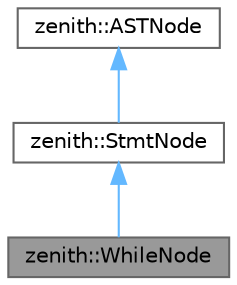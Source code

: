 digraph "zenith::WhileNode"
{
 // LATEX_PDF_SIZE
  bgcolor="transparent";
  edge [fontname=Helvetica,fontsize=10,labelfontname=Helvetica,labelfontsize=10];
  node [fontname=Helvetica,fontsize=10,shape=box,height=0.2,width=0.4];
  Node1 [id="Node000001",label="zenith::WhileNode",height=0.2,width=0.4,color="gray40", fillcolor="grey60", style="filled", fontcolor="black",tooltip=" "];
  Node2 -> Node1 [id="edge1_Node000001_Node000002",dir="back",color="steelblue1",style="solid",tooltip=" "];
  Node2 [id="Node000002",label="zenith::StmtNode",height=0.2,width=0.4,color="gray40", fillcolor="white", style="filled",URL="$structzenith_1_1_stmt_node.html",tooltip=" "];
  Node3 -> Node2 [id="edge2_Node000002_Node000003",dir="back",color="steelblue1",style="solid",tooltip=" "];
  Node3 [id="Node000003",label="zenith::ASTNode",height=0.2,width=0.4,color="gray40", fillcolor="white", style="filled",URL="$structzenith_1_1_a_s_t_node.html",tooltip=" "];
}
